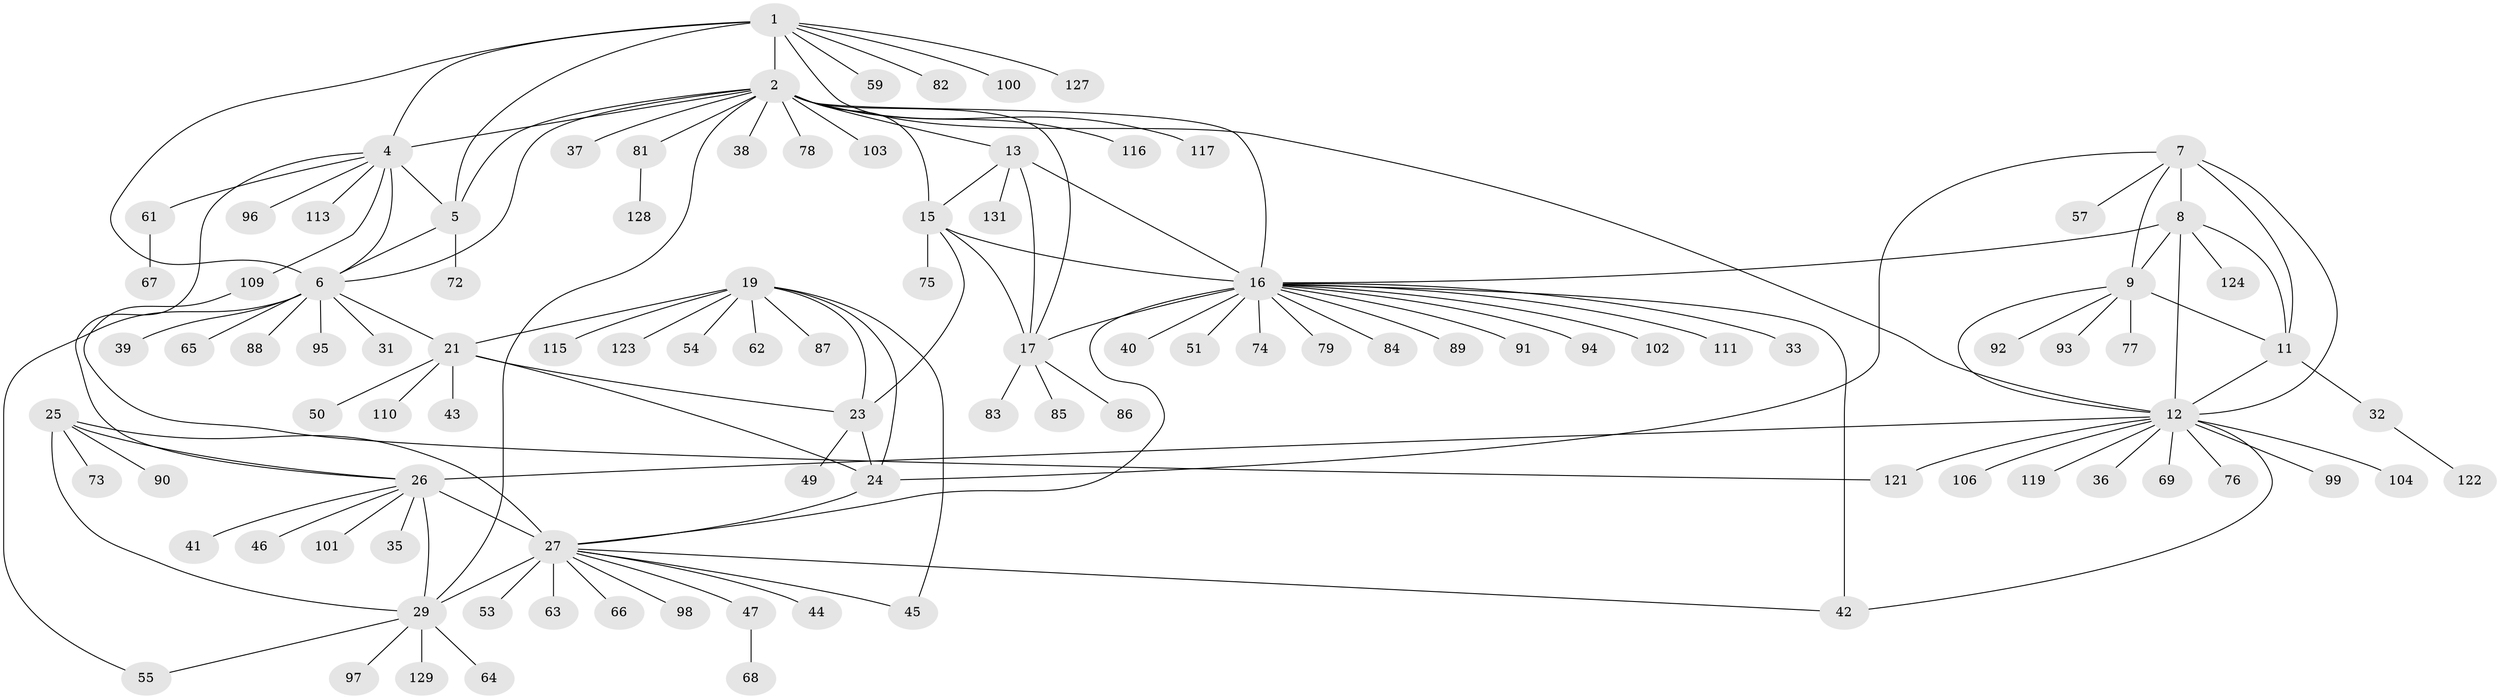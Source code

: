 // original degree distribution, {6: 0.015267175572519083, 12: 0.007633587786259542, 9: 0.030534351145038167, 11: 0.015267175572519083, 7: 0.061068702290076333, 13: 0.030534351145038167, 5: 0.022900763358778626, 8: 0.04580152671755725, 10: 0.007633587786259542, 1: 0.6183206106870229, 2: 0.1297709923664122, 3: 0.015267175572519083}
// Generated by graph-tools (version 1.1) at 2025/11/02/27/25 16:11:36]
// undirected, 104 vertices, 139 edges
graph export_dot {
graph [start="1"]
  node [color=gray90,style=filled];
  1 [super="+3"];
  2 [super="+14"];
  4 [super="+107"];
  5 [super="+52"];
  6 [super="+118"];
  7;
  8 [super="+10"];
  9 [super="+70"];
  11 [super="+108"];
  12 [super="+34"];
  13 [super="+56"];
  15;
  16 [super="+18"];
  17 [super="+58"];
  19 [super="+20"];
  21 [super="+22"];
  23 [super="+105"];
  24 [super="+71"];
  25;
  26 [super="+28"];
  27 [super="+30"];
  29 [super="+48"];
  31;
  32;
  33;
  35;
  36;
  37;
  38 [super="+125"];
  39;
  40;
  41 [super="+114"];
  42 [super="+126"];
  43;
  44;
  45;
  46;
  47;
  49;
  50;
  51 [super="+120"];
  53;
  54;
  55;
  57;
  59 [super="+60"];
  61;
  62;
  63;
  64;
  65;
  66;
  67;
  68 [super="+130"];
  69;
  72;
  73;
  74;
  75;
  76;
  77 [super="+80"];
  78;
  79;
  81;
  82;
  83;
  84;
  85;
  86;
  87;
  88;
  89;
  90;
  91;
  92;
  93;
  94;
  95;
  96;
  97;
  98;
  99;
  100;
  101;
  102 [super="+112"];
  103;
  104;
  106;
  109;
  110;
  111;
  113;
  115;
  116;
  117;
  119;
  121;
  122;
  123;
  124;
  127;
  128;
  129;
  131;
  1 -- 2 [weight=2];
  1 -- 4 [weight=2];
  1 -- 5 [weight=2];
  1 -- 6 [weight=2];
  1 -- 59;
  1 -- 100;
  1 -- 12;
  1 -- 82;
  1 -- 127;
  2 -- 4;
  2 -- 5;
  2 -- 6;
  2 -- 37;
  2 -- 38;
  2 -- 81;
  2 -- 103;
  2 -- 117;
  2 -- 29;
  2 -- 16 [weight=2];
  2 -- 17;
  2 -- 116;
  2 -- 13;
  2 -- 78;
  2 -- 15;
  4 -- 5;
  4 -- 6;
  4 -- 26;
  4 -- 61;
  4 -- 96;
  4 -- 109;
  4 -- 113;
  5 -- 6;
  5 -- 72;
  6 -- 31;
  6 -- 39;
  6 -- 55;
  6 -- 65;
  6 -- 88;
  6 -- 95;
  6 -- 21;
  7 -- 8 [weight=2];
  7 -- 9;
  7 -- 11;
  7 -- 12;
  7 -- 24;
  7 -- 57;
  8 -- 9 [weight=2];
  8 -- 11 [weight=2];
  8 -- 12 [weight=2];
  8 -- 16;
  8 -- 124;
  9 -- 11;
  9 -- 12;
  9 -- 92;
  9 -- 93;
  9 -- 77;
  11 -- 12;
  11 -- 32;
  12 -- 42;
  12 -- 69;
  12 -- 104;
  12 -- 106;
  12 -- 121;
  12 -- 26;
  12 -- 99;
  12 -- 36;
  12 -- 119;
  12 -- 76;
  13 -- 15;
  13 -- 16 [weight=2];
  13 -- 17;
  13 -- 131;
  15 -- 16 [weight=2];
  15 -- 17;
  15 -- 23;
  15 -- 75;
  16 -- 17 [weight=2];
  16 -- 33;
  16 -- 42;
  16 -- 84;
  16 -- 89;
  16 -- 91;
  16 -- 94;
  16 -- 102;
  16 -- 40;
  16 -- 74;
  16 -- 79;
  16 -- 111;
  16 -- 51;
  16 -- 27;
  17 -- 83;
  17 -- 85;
  17 -- 86;
  19 -- 21 [weight=4];
  19 -- 23 [weight=2];
  19 -- 24 [weight=2];
  19 -- 54;
  19 -- 87;
  19 -- 123;
  19 -- 45;
  19 -- 115;
  19 -- 62;
  21 -- 23 [weight=2];
  21 -- 24 [weight=2];
  21 -- 43;
  21 -- 110;
  21 -- 50;
  23 -- 24;
  23 -- 49;
  24 -- 27;
  25 -- 26 [weight=2];
  25 -- 27 [weight=2];
  25 -- 29;
  25 -- 73;
  25 -- 90;
  26 -- 27 [weight=4];
  26 -- 29 [weight=2];
  26 -- 35;
  26 -- 101;
  26 -- 41;
  26 -- 46;
  27 -- 29 [weight=2];
  27 -- 44;
  27 -- 45;
  27 -- 47;
  27 -- 53;
  27 -- 63;
  27 -- 66;
  27 -- 98;
  27 -- 42;
  29 -- 55;
  29 -- 64;
  29 -- 129;
  29 -- 97;
  32 -- 122;
  47 -- 68;
  61 -- 67;
  81 -- 128;
  109 -- 121;
}
